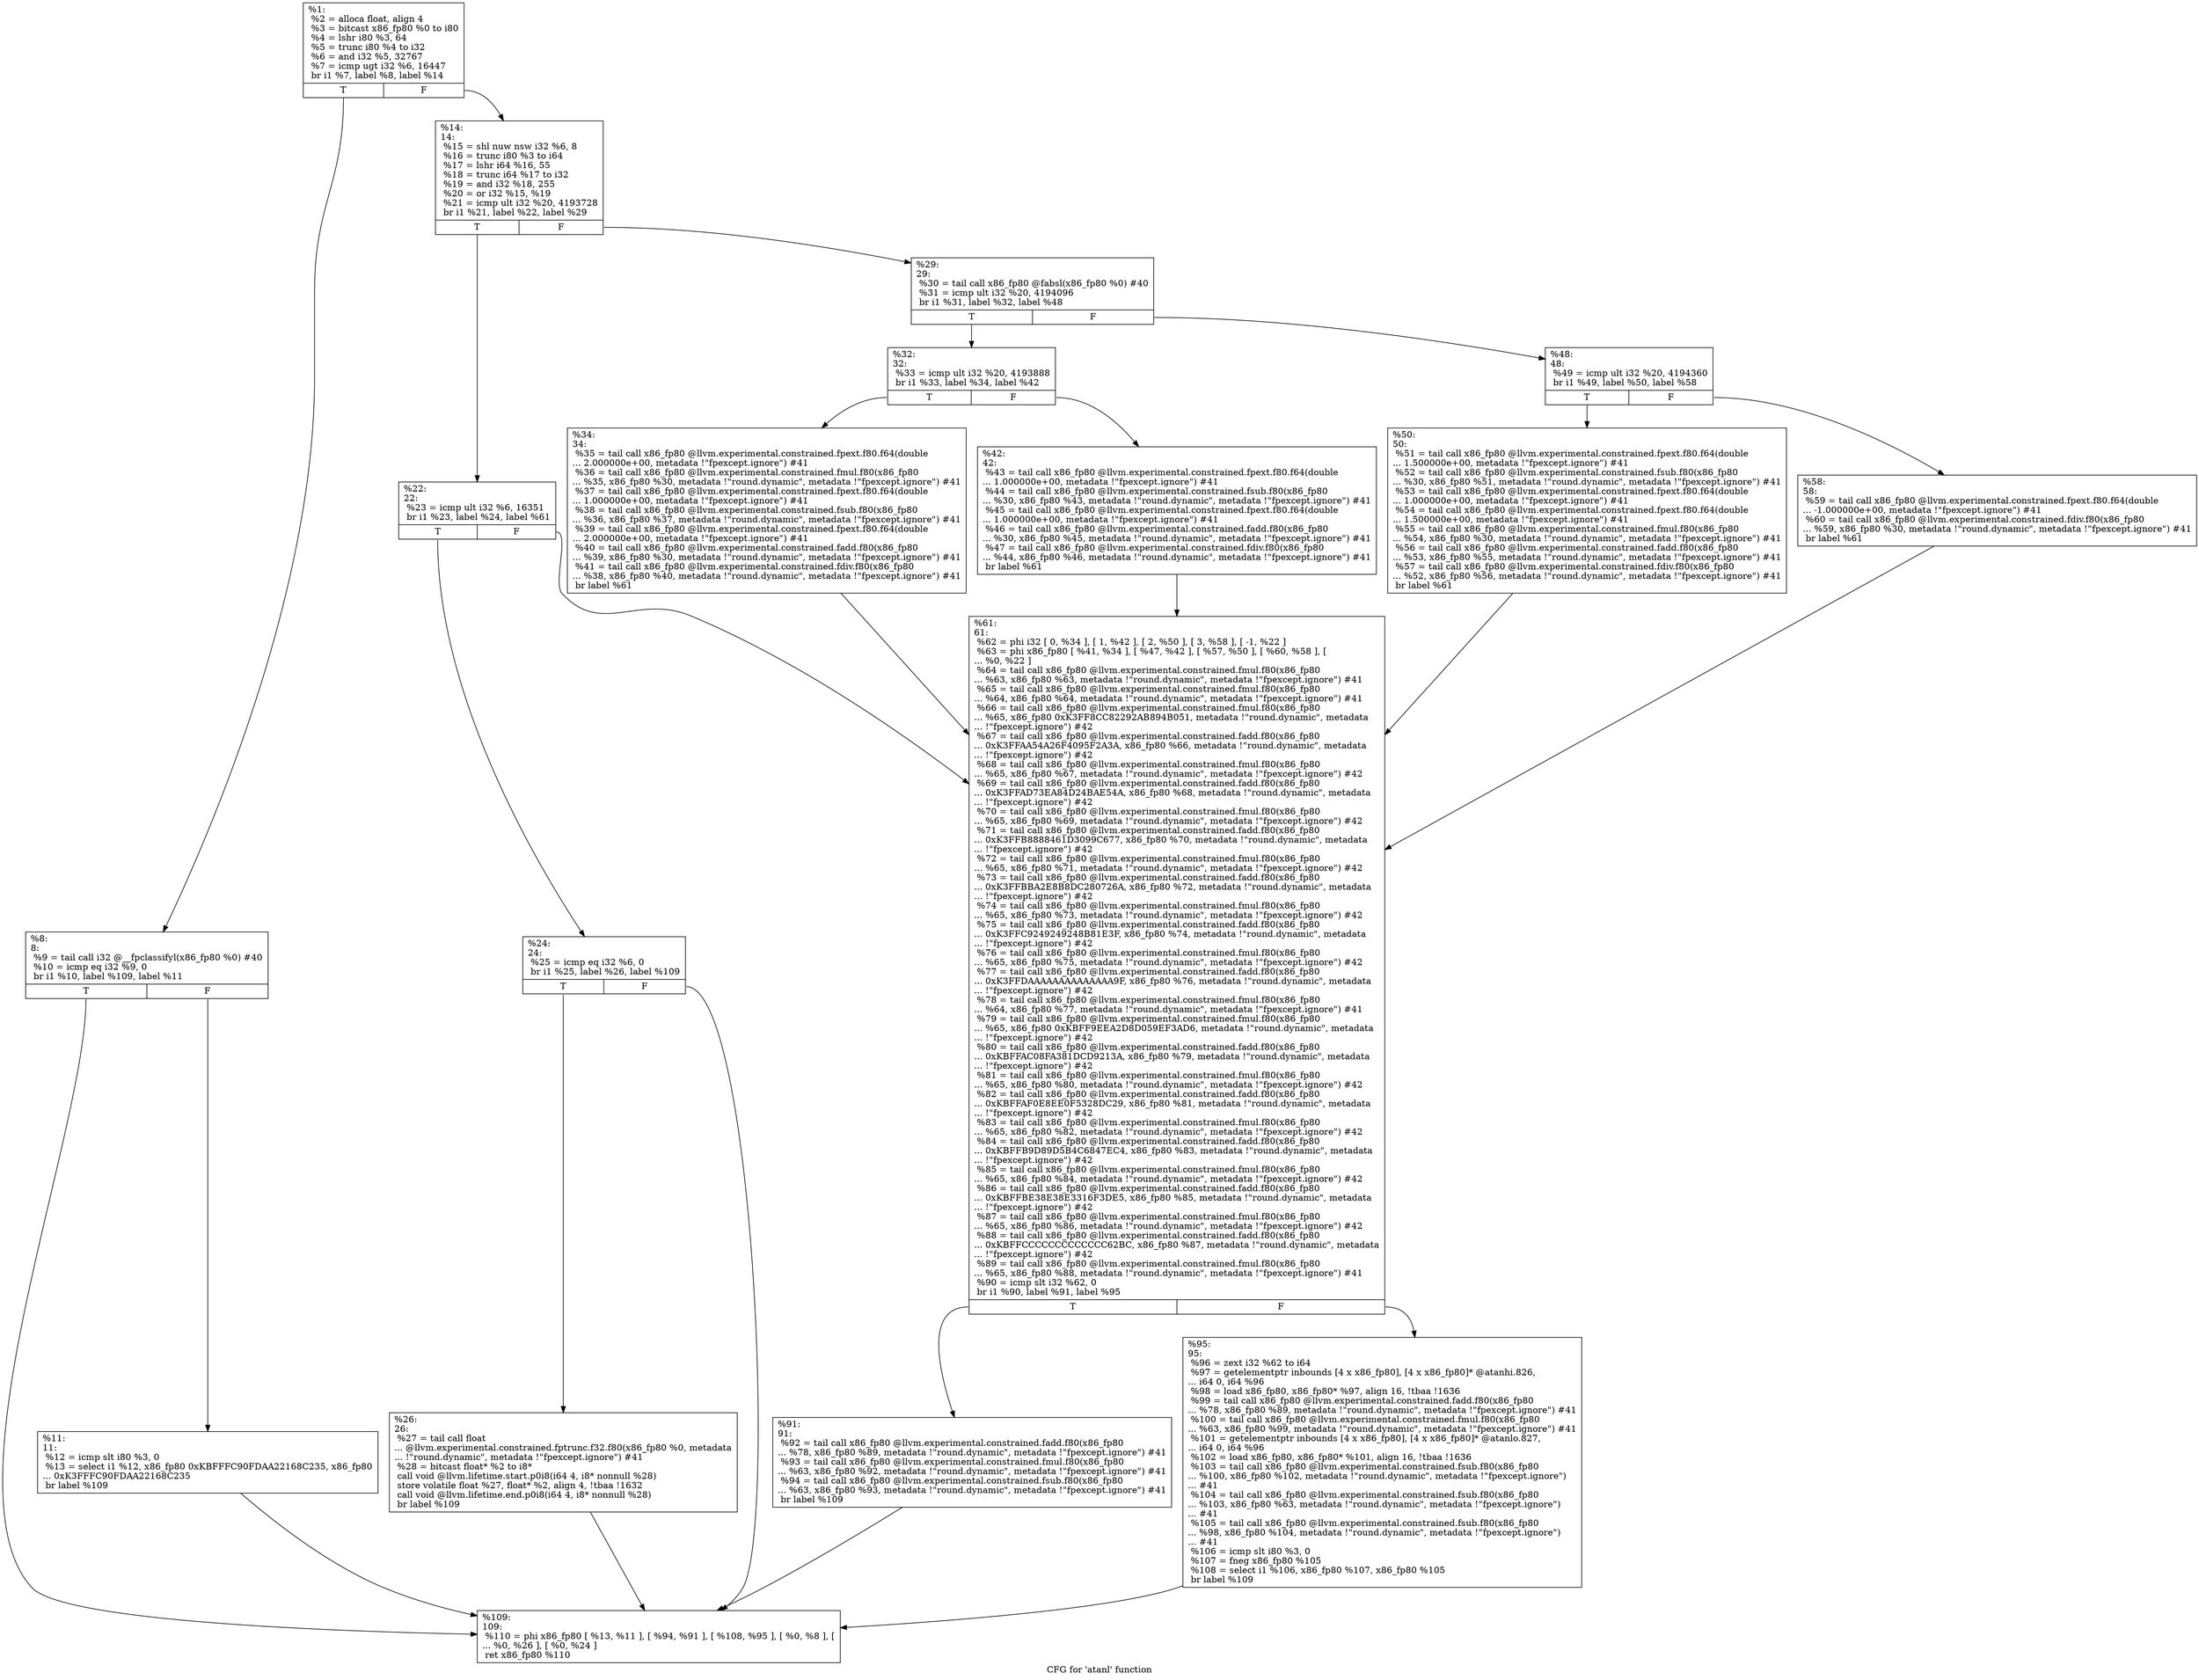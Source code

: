 digraph "CFG for 'atanl' function" {
	label="CFG for 'atanl' function";

	Node0x16ca5d0 [shape=record,label="{%1:\l  %2 = alloca float, align 4\l  %3 = bitcast x86_fp80 %0 to i80\l  %4 = lshr i80 %3, 64\l  %5 = trunc i80 %4 to i32\l  %6 = and i32 %5, 32767\l  %7 = icmp ugt i32 %6, 16447\l  br i1 %7, label %8, label %14\l|{<s0>T|<s1>F}}"];
	Node0x16ca5d0:s0 -> Node0x16ca6f0;
	Node0x16ca5d0:s1 -> Node0x16ca790;
	Node0x16ca6f0 [shape=record,label="{%8:\l8:                                                \l  %9 = tail call i32 @__fpclassifyl(x86_fp80 %0) #40\l  %10 = icmp eq i32 %9, 0\l  br i1 %10, label %109, label %11\l|{<s0>T|<s1>F}}"];
	Node0x16ca6f0:s0 -> Node0x16cabf0;
	Node0x16ca6f0:s1 -> Node0x16ca740;
	Node0x16ca740 [shape=record,label="{%11:\l11:                                               \l  %12 = icmp slt i80 %3, 0\l  %13 = select i1 %12, x86_fp80 0xKBFFFC90FDAA22168C235, x86_fp80\l... 0xK3FFFC90FDAA22168C235\l  br label %109\l}"];
	Node0x16ca740 -> Node0x16cabf0;
	Node0x16ca790 [shape=record,label="{%14:\l14:                                               \l  %15 = shl nuw nsw i32 %6, 8\l  %16 = trunc i80 %3 to i64\l  %17 = lshr i64 %16, 55\l  %18 = trunc i64 %17 to i32\l  %19 = and i32 %18, 255\l  %20 = or i32 %15, %19\l  %21 = icmp ult i32 %20, 4193728\l  br i1 %21, label %22, label %29\l|{<s0>T|<s1>F}}"];
	Node0x16ca790:s0 -> Node0x16ca7e0;
	Node0x16ca790:s1 -> Node0x16ca8d0;
	Node0x16ca7e0 [shape=record,label="{%22:\l22:                                               \l  %23 = icmp ult i32 %6, 16351\l  br i1 %23, label %24, label %61\l|{<s0>T|<s1>F}}"];
	Node0x16ca7e0:s0 -> Node0x16ca830;
	Node0x16ca7e0:s1 -> Node0x16cab00;
	Node0x16ca830 [shape=record,label="{%24:\l24:                                               \l  %25 = icmp eq i32 %6, 0\l  br i1 %25, label %26, label %109\l|{<s0>T|<s1>F}}"];
	Node0x16ca830:s0 -> Node0x16ca880;
	Node0x16ca830:s1 -> Node0x16cabf0;
	Node0x16ca880 [shape=record,label="{%26:\l26:                                               \l  %27 = tail call float\l... @llvm.experimental.constrained.fptrunc.f32.f80(x86_fp80 %0, metadata\l... !\"round.dynamic\", metadata !\"fpexcept.ignore\") #41\l  %28 = bitcast float* %2 to i8*\l  call void @llvm.lifetime.start.p0i8(i64 4, i8* nonnull %28)\l  store volatile float %27, float* %2, align 4, !tbaa !1632\l  call void @llvm.lifetime.end.p0i8(i64 4, i8* nonnull %28)\l  br label %109\l}"];
	Node0x16ca880 -> Node0x16cabf0;
	Node0x16ca8d0 [shape=record,label="{%29:\l29:                                               \l  %30 = tail call x86_fp80 @fabsl(x86_fp80 %0) #40\l  %31 = icmp ult i32 %20, 4194096\l  br i1 %31, label %32, label %48\l|{<s0>T|<s1>F}}"];
	Node0x16ca8d0:s0 -> Node0x16ca920;
	Node0x16ca8d0:s1 -> Node0x16caa10;
	Node0x16ca920 [shape=record,label="{%32:\l32:                                               \l  %33 = icmp ult i32 %20, 4193888\l  br i1 %33, label %34, label %42\l|{<s0>T|<s1>F}}"];
	Node0x16ca920:s0 -> Node0x16ca970;
	Node0x16ca920:s1 -> Node0x16ca9c0;
	Node0x16ca970 [shape=record,label="{%34:\l34:                                               \l  %35 = tail call x86_fp80 @llvm.experimental.constrained.fpext.f80.f64(double\l... 2.000000e+00, metadata !\"fpexcept.ignore\") #41\l  %36 = tail call x86_fp80 @llvm.experimental.constrained.fmul.f80(x86_fp80\l... %35, x86_fp80 %30, metadata !\"round.dynamic\", metadata !\"fpexcept.ignore\") #41\l  %37 = tail call x86_fp80 @llvm.experimental.constrained.fpext.f80.f64(double\l... 1.000000e+00, metadata !\"fpexcept.ignore\") #41\l  %38 = tail call x86_fp80 @llvm.experimental.constrained.fsub.f80(x86_fp80\l... %36, x86_fp80 %37, metadata !\"round.dynamic\", metadata !\"fpexcept.ignore\") #41\l  %39 = tail call x86_fp80 @llvm.experimental.constrained.fpext.f80.f64(double\l... 2.000000e+00, metadata !\"fpexcept.ignore\") #41\l  %40 = tail call x86_fp80 @llvm.experimental.constrained.fadd.f80(x86_fp80\l... %39, x86_fp80 %30, metadata !\"round.dynamic\", metadata !\"fpexcept.ignore\") #41\l  %41 = tail call x86_fp80 @llvm.experimental.constrained.fdiv.f80(x86_fp80\l... %38, x86_fp80 %40, metadata !\"round.dynamic\", metadata !\"fpexcept.ignore\") #41\l  br label %61\l}"];
	Node0x16ca970 -> Node0x16cab00;
	Node0x16ca9c0 [shape=record,label="{%42:\l42:                                               \l  %43 = tail call x86_fp80 @llvm.experimental.constrained.fpext.f80.f64(double\l... 1.000000e+00, metadata !\"fpexcept.ignore\") #41\l  %44 = tail call x86_fp80 @llvm.experimental.constrained.fsub.f80(x86_fp80\l... %30, x86_fp80 %43, metadata !\"round.dynamic\", metadata !\"fpexcept.ignore\") #41\l  %45 = tail call x86_fp80 @llvm.experimental.constrained.fpext.f80.f64(double\l... 1.000000e+00, metadata !\"fpexcept.ignore\") #41\l  %46 = tail call x86_fp80 @llvm.experimental.constrained.fadd.f80(x86_fp80\l... %30, x86_fp80 %45, metadata !\"round.dynamic\", metadata !\"fpexcept.ignore\") #41\l  %47 = tail call x86_fp80 @llvm.experimental.constrained.fdiv.f80(x86_fp80\l... %44, x86_fp80 %46, metadata !\"round.dynamic\", metadata !\"fpexcept.ignore\") #41\l  br label %61\l}"];
	Node0x16ca9c0 -> Node0x16cab00;
	Node0x16caa10 [shape=record,label="{%48:\l48:                                               \l  %49 = icmp ult i32 %20, 4194360\l  br i1 %49, label %50, label %58\l|{<s0>T|<s1>F}}"];
	Node0x16caa10:s0 -> Node0x16caa60;
	Node0x16caa10:s1 -> Node0x16caab0;
	Node0x16caa60 [shape=record,label="{%50:\l50:                                               \l  %51 = tail call x86_fp80 @llvm.experimental.constrained.fpext.f80.f64(double\l... 1.500000e+00, metadata !\"fpexcept.ignore\") #41\l  %52 = tail call x86_fp80 @llvm.experimental.constrained.fsub.f80(x86_fp80\l... %30, x86_fp80 %51, metadata !\"round.dynamic\", metadata !\"fpexcept.ignore\") #41\l  %53 = tail call x86_fp80 @llvm.experimental.constrained.fpext.f80.f64(double\l... 1.000000e+00, metadata !\"fpexcept.ignore\") #41\l  %54 = tail call x86_fp80 @llvm.experimental.constrained.fpext.f80.f64(double\l... 1.500000e+00, metadata !\"fpexcept.ignore\") #41\l  %55 = tail call x86_fp80 @llvm.experimental.constrained.fmul.f80(x86_fp80\l... %54, x86_fp80 %30, metadata !\"round.dynamic\", metadata !\"fpexcept.ignore\") #41\l  %56 = tail call x86_fp80 @llvm.experimental.constrained.fadd.f80(x86_fp80\l... %53, x86_fp80 %55, metadata !\"round.dynamic\", metadata !\"fpexcept.ignore\") #41\l  %57 = tail call x86_fp80 @llvm.experimental.constrained.fdiv.f80(x86_fp80\l... %52, x86_fp80 %56, metadata !\"round.dynamic\", metadata !\"fpexcept.ignore\") #41\l  br label %61\l}"];
	Node0x16caa60 -> Node0x16cab00;
	Node0x16caab0 [shape=record,label="{%58:\l58:                                               \l  %59 = tail call x86_fp80 @llvm.experimental.constrained.fpext.f80.f64(double\l... -1.000000e+00, metadata !\"fpexcept.ignore\") #41\l  %60 = tail call x86_fp80 @llvm.experimental.constrained.fdiv.f80(x86_fp80\l... %59, x86_fp80 %30, metadata !\"round.dynamic\", metadata !\"fpexcept.ignore\") #41\l  br label %61\l}"];
	Node0x16caab0 -> Node0x16cab00;
	Node0x16cab00 [shape=record,label="{%61:\l61:                                               \l  %62 = phi i32 [ 0, %34 ], [ 1, %42 ], [ 2, %50 ], [ 3, %58 ], [ -1, %22 ]\l  %63 = phi x86_fp80 [ %41, %34 ], [ %47, %42 ], [ %57, %50 ], [ %60, %58 ], [\l... %0, %22 ]\l  %64 = tail call x86_fp80 @llvm.experimental.constrained.fmul.f80(x86_fp80\l... %63, x86_fp80 %63, metadata !\"round.dynamic\", metadata !\"fpexcept.ignore\") #41\l  %65 = tail call x86_fp80 @llvm.experimental.constrained.fmul.f80(x86_fp80\l... %64, x86_fp80 %64, metadata !\"round.dynamic\", metadata !\"fpexcept.ignore\") #41\l  %66 = tail call x86_fp80 @llvm.experimental.constrained.fmul.f80(x86_fp80\l... %65, x86_fp80 0xK3FF8CC82292AB894B051, metadata !\"round.dynamic\", metadata\l... !\"fpexcept.ignore\") #42\l  %67 = tail call x86_fp80 @llvm.experimental.constrained.fadd.f80(x86_fp80\l... 0xK3FFAA54A26F4095F2A3A, x86_fp80 %66, metadata !\"round.dynamic\", metadata\l... !\"fpexcept.ignore\") #42\l  %68 = tail call x86_fp80 @llvm.experimental.constrained.fmul.f80(x86_fp80\l... %65, x86_fp80 %67, metadata !\"round.dynamic\", metadata !\"fpexcept.ignore\") #42\l  %69 = tail call x86_fp80 @llvm.experimental.constrained.fadd.f80(x86_fp80\l... 0xK3FFAD73EA84D24BAE54A, x86_fp80 %68, metadata !\"round.dynamic\", metadata\l... !\"fpexcept.ignore\") #42\l  %70 = tail call x86_fp80 @llvm.experimental.constrained.fmul.f80(x86_fp80\l... %65, x86_fp80 %69, metadata !\"round.dynamic\", metadata !\"fpexcept.ignore\") #42\l  %71 = tail call x86_fp80 @llvm.experimental.constrained.fadd.f80(x86_fp80\l... 0xK3FFB8888461D3099C677, x86_fp80 %70, metadata !\"round.dynamic\", metadata\l... !\"fpexcept.ignore\") #42\l  %72 = tail call x86_fp80 @llvm.experimental.constrained.fmul.f80(x86_fp80\l... %65, x86_fp80 %71, metadata !\"round.dynamic\", metadata !\"fpexcept.ignore\") #42\l  %73 = tail call x86_fp80 @llvm.experimental.constrained.fadd.f80(x86_fp80\l... 0xK3FFBBA2E8B8DC280726A, x86_fp80 %72, metadata !\"round.dynamic\", metadata\l... !\"fpexcept.ignore\") #42\l  %74 = tail call x86_fp80 @llvm.experimental.constrained.fmul.f80(x86_fp80\l... %65, x86_fp80 %73, metadata !\"round.dynamic\", metadata !\"fpexcept.ignore\") #42\l  %75 = tail call x86_fp80 @llvm.experimental.constrained.fadd.f80(x86_fp80\l... 0xK3FFC9249249248B81E3F, x86_fp80 %74, metadata !\"round.dynamic\", metadata\l... !\"fpexcept.ignore\") #42\l  %76 = tail call x86_fp80 @llvm.experimental.constrained.fmul.f80(x86_fp80\l... %65, x86_fp80 %75, metadata !\"round.dynamic\", metadata !\"fpexcept.ignore\") #42\l  %77 = tail call x86_fp80 @llvm.experimental.constrained.fadd.f80(x86_fp80\l... 0xK3FFDAAAAAAAAAAAAAA9F, x86_fp80 %76, metadata !\"round.dynamic\", metadata\l... !\"fpexcept.ignore\") #42\l  %78 = tail call x86_fp80 @llvm.experimental.constrained.fmul.f80(x86_fp80\l... %64, x86_fp80 %77, metadata !\"round.dynamic\", metadata !\"fpexcept.ignore\") #41\l  %79 = tail call x86_fp80 @llvm.experimental.constrained.fmul.f80(x86_fp80\l... %65, x86_fp80 0xKBFF9EEA2D8D059EF3AD6, metadata !\"round.dynamic\", metadata\l... !\"fpexcept.ignore\") #42\l  %80 = tail call x86_fp80 @llvm.experimental.constrained.fadd.f80(x86_fp80\l... 0xKBFFAC08FA381DCD9213A, x86_fp80 %79, metadata !\"round.dynamic\", metadata\l... !\"fpexcept.ignore\") #42\l  %81 = tail call x86_fp80 @llvm.experimental.constrained.fmul.f80(x86_fp80\l... %65, x86_fp80 %80, metadata !\"round.dynamic\", metadata !\"fpexcept.ignore\") #42\l  %82 = tail call x86_fp80 @llvm.experimental.constrained.fadd.f80(x86_fp80\l... 0xKBFFAF0E8EE0F5328DC29, x86_fp80 %81, metadata !\"round.dynamic\", metadata\l... !\"fpexcept.ignore\") #42\l  %83 = tail call x86_fp80 @llvm.experimental.constrained.fmul.f80(x86_fp80\l... %65, x86_fp80 %82, metadata !\"round.dynamic\", metadata !\"fpexcept.ignore\") #42\l  %84 = tail call x86_fp80 @llvm.experimental.constrained.fadd.f80(x86_fp80\l... 0xKBFFB9D89D5B4C6847EC4, x86_fp80 %83, metadata !\"round.dynamic\", metadata\l... !\"fpexcept.ignore\") #42\l  %85 = tail call x86_fp80 @llvm.experimental.constrained.fmul.f80(x86_fp80\l... %65, x86_fp80 %84, metadata !\"round.dynamic\", metadata !\"fpexcept.ignore\") #42\l  %86 = tail call x86_fp80 @llvm.experimental.constrained.fadd.f80(x86_fp80\l... 0xKBFFBE38E38E3316F3DE5, x86_fp80 %85, metadata !\"round.dynamic\", metadata\l... !\"fpexcept.ignore\") #42\l  %87 = tail call x86_fp80 @llvm.experimental.constrained.fmul.f80(x86_fp80\l... %65, x86_fp80 %86, metadata !\"round.dynamic\", metadata !\"fpexcept.ignore\") #42\l  %88 = tail call x86_fp80 @llvm.experimental.constrained.fadd.f80(x86_fp80\l... 0xKBFFCCCCCCCCCCCCC62BC, x86_fp80 %87, metadata !\"round.dynamic\", metadata\l... !\"fpexcept.ignore\") #42\l  %89 = tail call x86_fp80 @llvm.experimental.constrained.fmul.f80(x86_fp80\l... %65, x86_fp80 %88, metadata !\"round.dynamic\", metadata !\"fpexcept.ignore\") #41\l  %90 = icmp slt i32 %62, 0\l  br i1 %90, label %91, label %95\l|{<s0>T|<s1>F}}"];
	Node0x16cab00:s0 -> Node0x16cab50;
	Node0x16cab00:s1 -> Node0x16caba0;
	Node0x16cab50 [shape=record,label="{%91:\l91:                                               \l  %92 = tail call x86_fp80 @llvm.experimental.constrained.fadd.f80(x86_fp80\l... %78, x86_fp80 %89, metadata !\"round.dynamic\", metadata !\"fpexcept.ignore\") #41\l  %93 = tail call x86_fp80 @llvm.experimental.constrained.fmul.f80(x86_fp80\l... %63, x86_fp80 %92, metadata !\"round.dynamic\", metadata !\"fpexcept.ignore\") #41\l  %94 = tail call x86_fp80 @llvm.experimental.constrained.fsub.f80(x86_fp80\l... %63, x86_fp80 %93, metadata !\"round.dynamic\", metadata !\"fpexcept.ignore\") #41\l  br label %109\l}"];
	Node0x16cab50 -> Node0x16cabf0;
	Node0x16caba0 [shape=record,label="{%95:\l95:                                               \l  %96 = zext i32 %62 to i64\l  %97 = getelementptr inbounds [4 x x86_fp80], [4 x x86_fp80]* @atanhi.826,\l... i64 0, i64 %96\l  %98 = load x86_fp80, x86_fp80* %97, align 16, !tbaa !1636\l  %99 = tail call x86_fp80 @llvm.experimental.constrained.fadd.f80(x86_fp80\l... %78, x86_fp80 %89, metadata !\"round.dynamic\", metadata !\"fpexcept.ignore\") #41\l  %100 = tail call x86_fp80 @llvm.experimental.constrained.fmul.f80(x86_fp80\l... %63, x86_fp80 %99, metadata !\"round.dynamic\", metadata !\"fpexcept.ignore\") #41\l  %101 = getelementptr inbounds [4 x x86_fp80], [4 x x86_fp80]* @atanlo.827,\l... i64 0, i64 %96\l  %102 = load x86_fp80, x86_fp80* %101, align 16, !tbaa !1636\l  %103 = tail call x86_fp80 @llvm.experimental.constrained.fsub.f80(x86_fp80\l... %100, x86_fp80 %102, metadata !\"round.dynamic\", metadata !\"fpexcept.ignore\")\l... #41\l  %104 = tail call x86_fp80 @llvm.experimental.constrained.fsub.f80(x86_fp80\l... %103, x86_fp80 %63, metadata !\"round.dynamic\", metadata !\"fpexcept.ignore\")\l... #41\l  %105 = tail call x86_fp80 @llvm.experimental.constrained.fsub.f80(x86_fp80\l... %98, x86_fp80 %104, metadata !\"round.dynamic\", metadata !\"fpexcept.ignore\")\l... #41\l  %106 = icmp slt i80 %3, 0\l  %107 = fneg x86_fp80 %105\l  %108 = select i1 %106, x86_fp80 %107, x86_fp80 %105\l  br label %109\l}"];
	Node0x16caba0 -> Node0x16cabf0;
	Node0x16cabf0 [shape=record,label="{%109:\l109:                                              \l  %110 = phi x86_fp80 [ %13, %11 ], [ %94, %91 ], [ %108, %95 ], [ %0, %8 ], [\l... %0, %26 ], [ %0, %24 ]\l  ret x86_fp80 %110\l}"];
}
